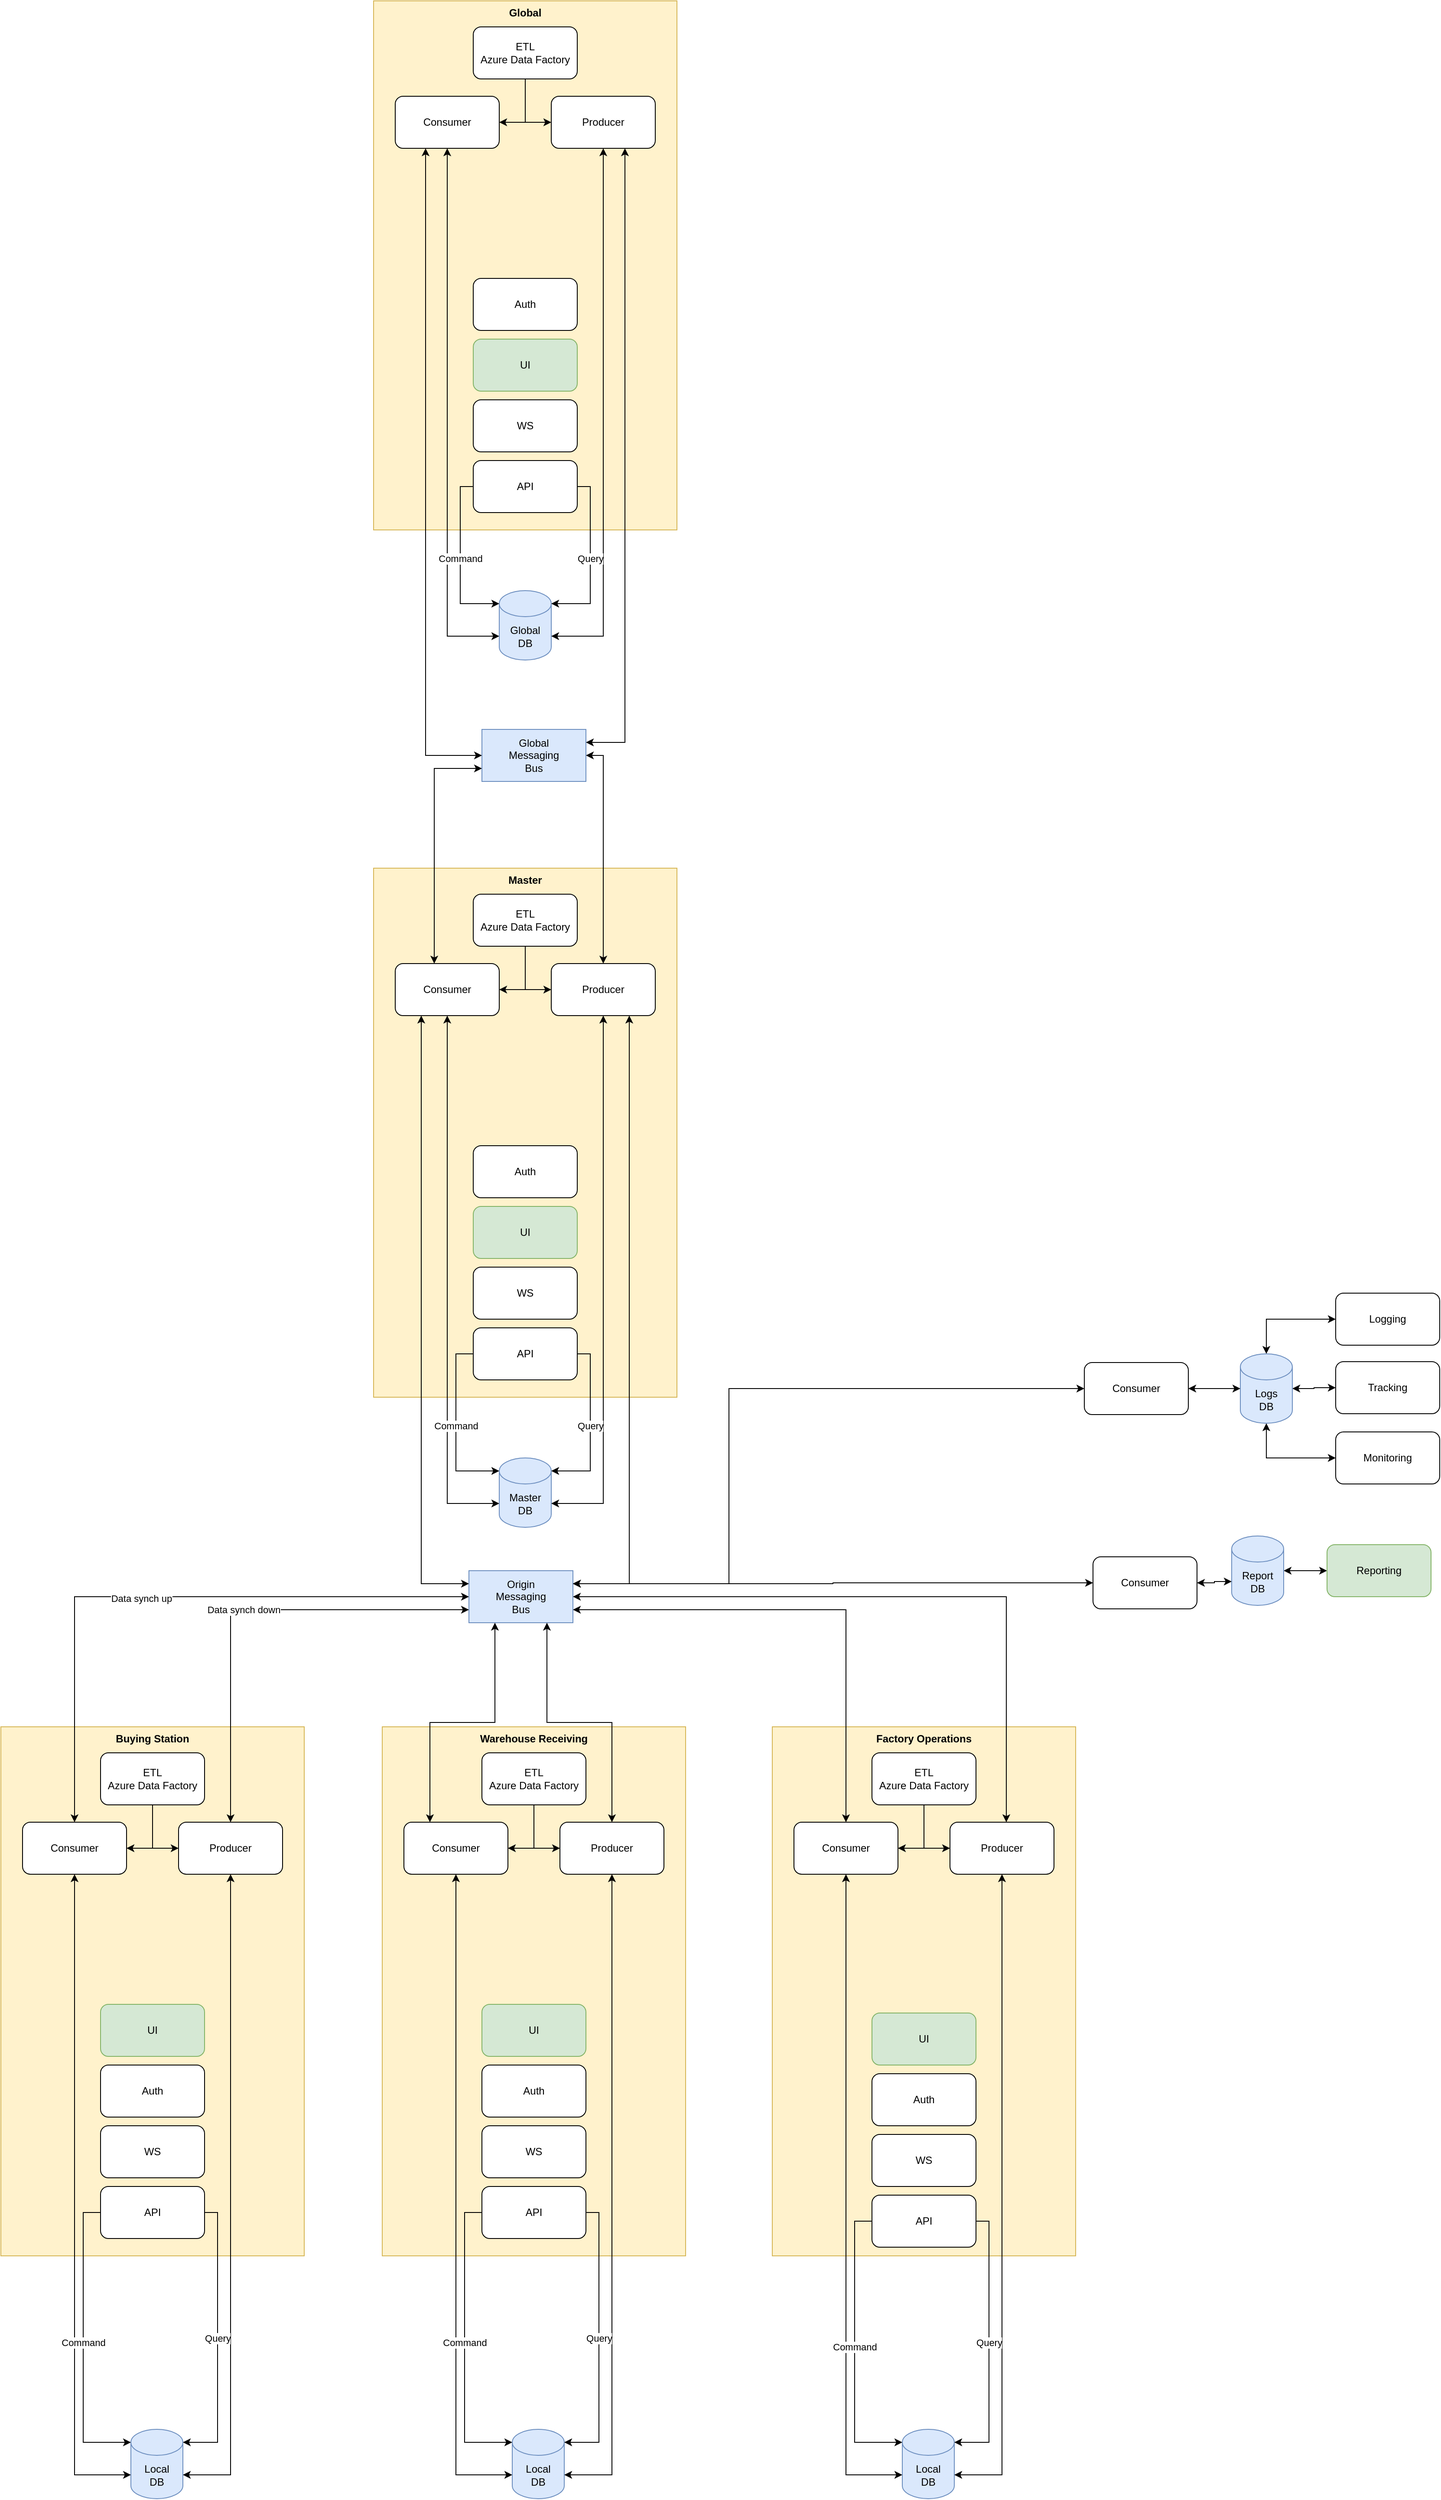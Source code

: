<mxfile version="16.6.3" type="github">
  <diagram id="6thAdPjS7A8F6nOXeu-O" name="Architecture">
    <mxGraphModel dx="2414" dy="3136" grid="1" gridSize="10" guides="1" tooltips="1" connect="1" arrows="1" fold="1" page="1" pageScale="1" pageWidth="850" pageHeight="1100" math="0" shadow="0">
      <root>
        <mxCell id="0" />
        <mxCell id="1" parent="0" />
        <mxCell id="3HXj9T3aMn66V00mDMrL-8" value="Origin&lt;br&gt;Messaging&lt;br&gt;Bus" style="rounded=0;whiteSpace=wrap;html=1;fillColor=#dae8fc;strokeColor=#6c8ebf;" parent="1" vertex="1">
          <mxGeometry x="480" y="160" width="120" height="60" as="geometry" />
        </mxCell>
        <mxCell id="3HXj9T3aMn66V00mDMrL-52" value="" style="group" parent="1" vertex="1" connectable="0">
          <mxGeometry x="-60" y="340" width="350" height="610" as="geometry" />
        </mxCell>
        <mxCell id="3HXj9T3aMn66V00mDMrL-3" value="Buying Station" style="rounded=0;whiteSpace=wrap;html=1;fillColor=#fff2cc;strokeColor=#d6b656;verticalAlign=top;fontStyle=1" parent="3HXj9T3aMn66V00mDMrL-52" vertex="1">
          <mxGeometry width="350" height="610" as="geometry" />
        </mxCell>
        <mxCell id="aJg2sd6ix5H9_igBOGMG-10" value="" style="group" vertex="1" connectable="0" parent="3HXj9T3aMn66V00mDMrL-52">
          <mxGeometry x="25" y="30" width="300" height="560" as="geometry" />
        </mxCell>
        <mxCell id="3HXj9T3aMn66V00mDMrL-32" value="ETL&lt;br&gt;Azure Data Factory" style="rounded=1;whiteSpace=wrap;html=1;" parent="aJg2sd6ix5H9_igBOGMG-10" vertex="1">
          <mxGeometry x="90" width="120" height="60" as="geometry" />
        </mxCell>
        <mxCell id="3HXj9T3aMn66V00mDMrL-36" value="Producer" style="rounded=1;whiteSpace=wrap;html=1;" parent="aJg2sd6ix5H9_igBOGMG-10" vertex="1">
          <mxGeometry x="180" y="80" width="120" height="60" as="geometry" />
        </mxCell>
        <mxCell id="3HXj9T3aMn66V00mDMrL-51" style="edgeStyle=orthogonalEdgeStyle;rounded=0;orthogonalLoop=1;jettySize=auto;html=1;entryX=0;entryY=0.5;entryDx=0;entryDy=0;startArrow=none;startFill=0;" parent="aJg2sd6ix5H9_igBOGMG-10" source="3HXj9T3aMn66V00mDMrL-32" target="3HXj9T3aMn66V00mDMrL-36" edge="1">
          <mxGeometry relative="1" as="geometry" />
        </mxCell>
        <mxCell id="3HXj9T3aMn66V00mDMrL-37" value="Consumer" style="rounded=1;whiteSpace=wrap;html=1;" parent="aJg2sd6ix5H9_igBOGMG-10" vertex="1">
          <mxGeometry y="80" width="120" height="60" as="geometry" />
        </mxCell>
        <mxCell id="3HXj9T3aMn66V00mDMrL-49" style="edgeStyle=orthogonalEdgeStyle;rounded=0;orthogonalLoop=1;jettySize=auto;html=1;entryX=1;entryY=0.5;entryDx=0;entryDy=0;startArrow=none;startFill=0;" parent="aJg2sd6ix5H9_igBOGMG-10" source="3HXj9T3aMn66V00mDMrL-32" target="3HXj9T3aMn66V00mDMrL-37" edge="1">
          <mxGeometry relative="1" as="geometry" />
        </mxCell>
        <mxCell id="3HXj9T3aMn66V00mDMrL-38" value="API" style="rounded=1;whiteSpace=wrap;html=1;" parent="aJg2sd6ix5H9_igBOGMG-10" vertex="1">
          <mxGeometry x="90" y="500" width="120" height="60" as="geometry" />
        </mxCell>
        <mxCell id="3HXj9T3aMn66V00mDMrL-39" value="WS" style="rounded=1;whiteSpace=wrap;html=1;" parent="aJg2sd6ix5H9_igBOGMG-10" vertex="1">
          <mxGeometry x="90" y="430" width="120" height="60" as="geometry" />
        </mxCell>
        <mxCell id="aJg2sd6ix5H9_igBOGMG-102" value="Auth" style="rounded=1;whiteSpace=wrap;html=1;" vertex="1" parent="aJg2sd6ix5H9_igBOGMG-10">
          <mxGeometry x="90" y="360" width="120" height="60" as="geometry" />
        </mxCell>
        <mxCell id="aJg2sd6ix5H9_igBOGMG-89" value="UI" style="rounded=1;whiteSpace=wrap;html=1;fillColor=#d5e8d4;strokeColor=#82b366;" vertex="1" parent="3HXj9T3aMn66V00mDMrL-52">
          <mxGeometry x="115" y="320" width="120" height="60" as="geometry" />
        </mxCell>
        <mxCell id="3HXj9T3aMn66V00mDMrL-44" value="Data synch down" style="edgeStyle=orthogonalEdgeStyle;rounded=0;orthogonalLoop=1;jettySize=auto;html=1;entryX=0;entryY=0.75;entryDx=0;entryDy=0;startArrow=classic;startFill=1;exitX=0.5;exitY=0;exitDx=0;exitDy=0;" parent="1" source="3HXj9T3aMn66V00mDMrL-36" target="3HXj9T3aMn66V00mDMrL-8" edge="1">
          <mxGeometry relative="1" as="geometry" />
        </mxCell>
        <mxCell id="3HXj9T3aMn66V00mDMrL-43" style="edgeStyle=orthogonalEdgeStyle;rounded=0;orthogonalLoop=1;jettySize=auto;html=1;entryX=0;entryY=0.5;entryDx=0;entryDy=0;startArrow=classic;startFill=1;exitX=0.5;exitY=0;exitDx=0;exitDy=0;" parent="1" source="3HXj9T3aMn66V00mDMrL-37" target="3HXj9T3aMn66V00mDMrL-8" edge="1">
          <mxGeometry relative="1" as="geometry" />
        </mxCell>
        <mxCell id="3HXj9T3aMn66V00mDMrL-48" value="Data synch up" style="edgeLabel;html=1;align=center;verticalAlign=middle;resizable=0;points=[];" parent="3HXj9T3aMn66V00mDMrL-43" vertex="1" connectable="0">
          <mxGeometry x="-0.055" y="-2" relative="1" as="geometry">
            <mxPoint x="-1" as="offset" />
          </mxGeometry>
        </mxCell>
        <mxCell id="3HXj9T3aMn66V00mDMrL-13" value="Local&lt;br&gt;DB" style="shape=cylinder3;whiteSpace=wrap;html=1;boundedLbl=1;backgroundOutline=1;size=15;fillColor=#dae8fc;strokeColor=#6c8ebf;" parent="1" vertex="1">
          <mxGeometry x="90" y="1150" width="60" height="80" as="geometry" />
        </mxCell>
        <mxCell id="3HXj9T3aMn66V00mDMrL-42" style="edgeStyle=orthogonalEdgeStyle;rounded=0;orthogonalLoop=1;jettySize=auto;html=1;entryX=1;entryY=0;entryDx=0;entryDy=52.5;entryPerimeter=0;startArrow=classic;startFill=1;exitX=0.5;exitY=1;exitDx=0;exitDy=0;" parent="1" source="3HXj9T3aMn66V00mDMrL-36" target="3HXj9T3aMn66V00mDMrL-13" edge="1">
          <mxGeometry relative="1" as="geometry" />
        </mxCell>
        <mxCell id="3HXj9T3aMn66V00mDMrL-41" style="edgeStyle=orthogonalEdgeStyle;rounded=0;orthogonalLoop=1;jettySize=auto;html=1;entryX=0;entryY=0;entryDx=0;entryDy=52.5;entryPerimeter=0;startArrow=classic;startFill=1;exitX=0.5;exitY=1;exitDx=0;exitDy=0;" parent="1" source="3HXj9T3aMn66V00mDMrL-37" target="3HXj9T3aMn66V00mDMrL-13" edge="1">
          <mxGeometry relative="1" as="geometry" />
        </mxCell>
        <mxCell id="3HXj9T3aMn66V00mDMrL-45" value="Command" style="edgeStyle=orthogonalEdgeStyle;rounded=0;orthogonalLoop=1;jettySize=auto;html=1;startArrow=none;startFill=0;exitX=0;exitY=0.5;exitDx=0;exitDy=0;entryX=0;entryY=0;entryDx=0;entryDy=15;entryPerimeter=0;" parent="1" source="3HXj9T3aMn66V00mDMrL-38" target="3HXj9T3aMn66V00mDMrL-13" edge="1">
          <mxGeometry relative="1" as="geometry" />
        </mxCell>
        <mxCell id="3HXj9T3aMn66V00mDMrL-47" value="Query" style="edgeStyle=orthogonalEdgeStyle;rounded=0;orthogonalLoop=1;jettySize=auto;html=1;entryX=1;entryY=0;entryDx=0;entryDy=15;entryPerimeter=0;startArrow=none;startFill=0;exitX=1;exitY=0.5;exitDx=0;exitDy=0;" parent="1" source="3HXj9T3aMn66V00mDMrL-38" target="3HXj9T3aMn66V00mDMrL-13" edge="1">
          <mxGeometry relative="1" as="geometry">
            <Array as="points">
              <mxPoint x="190" y="900" />
              <mxPoint x="190" y="1165" />
            </Array>
          </mxGeometry>
        </mxCell>
        <mxCell id="aJg2sd6ix5H9_igBOGMG-11" value="" style="group" vertex="1" connectable="0" parent="1">
          <mxGeometry x="380" y="340" width="350" height="890" as="geometry" />
        </mxCell>
        <mxCell id="3HXj9T3aMn66V00mDMrL-53" value="" style="group" parent="aJg2sd6ix5H9_igBOGMG-11" vertex="1" connectable="0">
          <mxGeometry width="350" height="610" as="geometry" />
        </mxCell>
        <mxCell id="3HXj9T3aMn66V00mDMrL-54" value="Warehouse Receiving" style="rounded=0;whiteSpace=wrap;html=1;fillColor=#fff2cc;strokeColor=#d6b656;verticalAlign=top;fontStyle=1" parent="3HXj9T3aMn66V00mDMrL-53" vertex="1">
          <mxGeometry width="350" height="610" as="geometry" />
        </mxCell>
        <mxCell id="3HXj9T3aMn66V00mDMrL-56" value="ETL&lt;br&gt;Azure Data Factory" style="rounded=1;whiteSpace=wrap;html=1;" parent="3HXj9T3aMn66V00mDMrL-53" vertex="1">
          <mxGeometry x="115" y="30" width="120" height="60" as="geometry" />
        </mxCell>
        <mxCell id="3HXj9T3aMn66V00mDMrL-58" value="Producer" style="rounded=1;whiteSpace=wrap;html=1;" parent="3HXj9T3aMn66V00mDMrL-53" vertex="1">
          <mxGeometry x="205" y="110" width="120" height="60" as="geometry" />
        </mxCell>
        <mxCell id="3HXj9T3aMn66V00mDMrL-59" style="edgeStyle=orthogonalEdgeStyle;rounded=0;orthogonalLoop=1;jettySize=auto;html=1;entryX=0;entryY=0.5;entryDx=0;entryDy=0;startArrow=none;startFill=0;" parent="3HXj9T3aMn66V00mDMrL-53" source="3HXj9T3aMn66V00mDMrL-56" target="3HXj9T3aMn66V00mDMrL-58" edge="1">
          <mxGeometry relative="1" as="geometry" />
        </mxCell>
        <mxCell id="3HXj9T3aMn66V00mDMrL-61" value="Consumer" style="rounded=1;whiteSpace=wrap;html=1;" parent="3HXj9T3aMn66V00mDMrL-53" vertex="1">
          <mxGeometry x="25" y="110" width="120" height="60" as="geometry" />
        </mxCell>
        <mxCell id="3HXj9T3aMn66V00mDMrL-62" style="edgeStyle=orthogonalEdgeStyle;rounded=0;orthogonalLoop=1;jettySize=auto;html=1;entryX=1;entryY=0.5;entryDx=0;entryDy=0;startArrow=none;startFill=0;" parent="3HXj9T3aMn66V00mDMrL-53" source="3HXj9T3aMn66V00mDMrL-56" target="3HXj9T3aMn66V00mDMrL-61" edge="1">
          <mxGeometry relative="1" as="geometry" />
        </mxCell>
        <mxCell id="3HXj9T3aMn66V00mDMrL-65" value="API" style="rounded=1;whiteSpace=wrap;html=1;" parent="3HXj9T3aMn66V00mDMrL-53" vertex="1">
          <mxGeometry x="115" y="530" width="120" height="60" as="geometry" />
        </mxCell>
        <mxCell id="3HXj9T3aMn66V00mDMrL-66" value="WS" style="rounded=1;whiteSpace=wrap;html=1;" parent="3HXj9T3aMn66V00mDMrL-53" vertex="1">
          <mxGeometry x="115" y="460" width="120" height="60" as="geometry" />
        </mxCell>
        <mxCell id="aJg2sd6ix5H9_igBOGMG-93" value="UI" style="rounded=1;whiteSpace=wrap;html=1;fillColor=#d5e8d4;strokeColor=#82b366;" vertex="1" parent="3HXj9T3aMn66V00mDMrL-53">
          <mxGeometry x="115" y="320" width="120" height="60" as="geometry" />
        </mxCell>
        <mxCell id="aJg2sd6ix5H9_igBOGMG-103" value="Auth" style="rounded=1;whiteSpace=wrap;html=1;" vertex="1" parent="3HXj9T3aMn66V00mDMrL-53">
          <mxGeometry x="115" y="390" width="120" height="60" as="geometry" />
        </mxCell>
        <mxCell id="3HXj9T3aMn66V00mDMrL-55" value="Local&lt;br&gt;DB" style="shape=cylinder3;whiteSpace=wrap;html=1;boundedLbl=1;backgroundOutline=1;size=15;fillColor=#dae8fc;strokeColor=#6c8ebf;" parent="aJg2sd6ix5H9_igBOGMG-11" vertex="1">
          <mxGeometry x="150" y="810" width="60" height="80" as="geometry" />
        </mxCell>
        <mxCell id="3HXj9T3aMn66V00mDMrL-57" style="edgeStyle=orthogonalEdgeStyle;rounded=0;orthogonalLoop=1;jettySize=auto;html=1;entryX=1;entryY=0;entryDx=0;entryDy=52.5;entryPerimeter=0;startArrow=classic;startFill=1;exitX=0.5;exitY=1;exitDx=0;exitDy=0;" parent="aJg2sd6ix5H9_igBOGMG-11" source="3HXj9T3aMn66V00mDMrL-58" target="3HXj9T3aMn66V00mDMrL-55" edge="1">
          <mxGeometry relative="1" as="geometry" />
        </mxCell>
        <mxCell id="3HXj9T3aMn66V00mDMrL-60" style="edgeStyle=orthogonalEdgeStyle;rounded=0;orthogonalLoop=1;jettySize=auto;html=1;entryX=0;entryY=0;entryDx=0;entryDy=52.5;entryPerimeter=0;startArrow=classic;startFill=1;exitX=0.5;exitY=1;exitDx=0;exitDy=0;" parent="aJg2sd6ix5H9_igBOGMG-11" source="3HXj9T3aMn66V00mDMrL-61" target="3HXj9T3aMn66V00mDMrL-55" edge="1">
          <mxGeometry relative="1" as="geometry" />
        </mxCell>
        <mxCell id="3HXj9T3aMn66V00mDMrL-63" value="Command" style="edgeStyle=orthogonalEdgeStyle;rounded=0;orthogonalLoop=1;jettySize=auto;html=1;startArrow=none;startFill=0;exitX=0;exitY=0.5;exitDx=0;exitDy=0;entryX=0;entryY=0;entryDx=0;entryDy=15;entryPerimeter=0;" parent="aJg2sd6ix5H9_igBOGMG-11" source="3HXj9T3aMn66V00mDMrL-65" target="3HXj9T3aMn66V00mDMrL-55" edge="1">
          <mxGeometry relative="1" as="geometry" />
        </mxCell>
        <mxCell id="3HXj9T3aMn66V00mDMrL-64" value="Query" style="edgeStyle=orthogonalEdgeStyle;rounded=0;orthogonalLoop=1;jettySize=auto;html=1;entryX=1;entryY=0;entryDx=0;entryDy=15;entryPerimeter=0;startArrow=none;startFill=0;exitX=1;exitY=0.5;exitDx=0;exitDy=0;" parent="aJg2sd6ix5H9_igBOGMG-11" source="3HXj9T3aMn66V00mDMrL-65" target="3HXj9T3aMn66V00mDMrL-55" edge="1">
          <mxGeometry relative="1" as="geometry">
            <Array as="points">
              <mxPoint x="250" y="560" />
              <mxPoint x="250" y="825" />
            </Array>
          </mxGeometry>
        </mxCell>
        <mxCell id="aJg2sd6ix5H9_igBOGMG-12" value="" style="group" vertex="1" connectable="0" parent="1">
          <mxGeometry x="830" y="340" width="350" height="890" as="geometry" />
        </mxCell>
        <mxCell id="3HXj9T3aMn66V00mDMrL-69" value="" style="group" parent="aJg2sd6ix5H9_igBOGMG-12" vertex="1" connectable="0">
          <mxGeometry width="350" height="610" as="geometry" />
        </mxCell>
        <mxCell id="3HXj9T3aMn66V00mDMrL-70" value="Factory Operations" style="rounded=0;whiteSpace=wrap;html=1;fillColor=#fff2cc;strokeColor=#d6b656;verticalAlign=top;fontStyle=1" parent="3HXj9T3aMn66V00mDMrL-69" vertex="1">
          <mxGeometry width="350" height="610" as="geometry" />
        </mxCell>
        <mxCell id="3HXj9T3aMn66V00mDMrL-72" value="ETL&lt;br&gt;Azure Data Factory" style="rounded=1;whiteSpace=wrap;html=1;" parent="3HXj9T3aMn66V00mDMrL-69" vertex="1">
          <mxGeometry x="115" y="30" width="120" height="60" as="geometry" />
        </mxCell>
        <mxCell id="3HXj9T3aMn66V00mDMrL-74" value="Producer" style="rounded=1;whiteSpace=wrap;html=1;" parent="3HXj9T3aMn66V00mDMrL-69" vertex="1">
          <mxGeometry x="205" y="110" width="120" height="60" as="geometry" />
        </mxCell>
        <mxCell id="3HXj9T3aMn66V00mDMrL-75" style="edgeStyle=orthogonalEdgeStyle;rounded=0;orthogonalLoop=1;jettySize=auto;html=1;entryX=0;entryY=0.5;entryDx=0;entryDy=0;startArrow=none;startFill=0;" parent="3HXj9T3aMn66V00mDMrL-69" source="3HXj9T3aMn66V00mDMrL-72" target="3HXj9T3aMn66V00mDMrL-74" edge="1">
          <mxGeometry relative="1" as="geometry" />
        </mxCell>
        <mxCell id="3HXj9T3aMn66V00mDMrL-77" value="Consumer" style="rounded=1;whiteSpace=wrap;html=1;" parent="3HXj9T3aMn66V00mDMrL-69" vertex="1">
          <mxGeometry x="25" y="110" width="120" height="60" as="geometry" />
        </mxCell>
        <mxCell id="3HXj9T3aMn66V00mDMrL-78" style="edgeStyle=orthogonalEdgeStyle;rounded=0;orthogonalLoop=1;jettySize=auto;html=1;entryX=1;entryY=0.5;entryDx=0;entryDy=0;startArrow=none;startFill=0;" parent="3HXj9T3aMn66V00mDMrL-69" source="3HXj9T3aMn66V00mDMrL-72" target="3HXj9T3aMn66V00mDMrL-77" edge="1">
          <mxGeometry relative="1" as="geometry" />
        </mxCell>
        <mxCell id="3HXj9T3aMn66V00mDMrL-81" value="API" style="rounded=1;whiteSpace=wrap;html=1;" parent="3HXj9T3aMn66V00mDMrL-69" vertex="1">
          <mxGeometry x="115" y="540" width="120" height="60" as="geometry" />
        </mxCell>
        <mxCell id="3HXj9T3aMn66V00mDMrL-82" value="WS" style="rounded=1;whiteSpace=wrap;html=1;" parent="3HXj9T3aMn66V00mDMrL-69" vertex="1">
          <mxGeometry x="115" y="470" width="120" height="60" as="geometry" />
        </mxCell>
        <mxCell id="aJg2sd6ix5H9_igBOGMG-95" value="UI" style="rounded=1;whiteSpace=wrap;html=1;fillColor=#d5e8d4;strokeColor=#82b366;" vertex="1" parent="3HXj9T3aMn66V00mDMrL-69">
          <mxGeometry x="115" y="330" width="120" height="60" as="geometry" />
        </mxCell>
        <mxCell id="aJg2sd6ix5H9_igBOGMG-104" value="Auth" style="rounded=1;whiteSpace=wrap;html=1;" vertex="1" parent="3HXj9T3aMn66V00mDMrL-69">
          <mxGeometry x="115" y="400" width="120" height="60" as="geometry" />
        </mxCell>
        <mxCell id="3HXj9T3aMn66V00mDMrL-71" value="Local&lt;br&gt;DB" style="shape=cylinder3;whiteSpace=wrap;html=1;boundedLbl=1;backgroundOutline=1;size=15;fillColor=#dae8fc;strokeColor=#6c8ebf;" parent="aJg2sd6ix5H9_igBOGMG-12" vertex="1">
          <mxGeometry x="150" y="810" width="60" height="80" as="geometry" />
        </mxCell>
        <mxCell id="3HXj9T3aMn66V00mDMrL-73" style="edgeStyle=orthogonalEdgeStyle;rounded=0;orthogonalLoop=1;jettySize=auto;html=1;entryX=1;entryY=0;entryDx=0;entryDy=52.5;entryPerimeter=0;startArrow=classic;startFill=1;exitX=0.5;exitY=1;exitDx=0;exitDy=0;" parent="aJg2sd6ix5H9_igBOGMG-12" source="3HXj9T3aMn66V00mDMrL-74" target="3HXj9T3aMn66V00mDMrL-71" edge="1">
          <mxGeometry relative="1" as="geometry" />
        </mxCell>
        <mxCell id="3HXj9T3aMn66V00mDMrL-76" style="edgeStyle=orthogonalEdgeStyle;rounded=0;orthogonalLoop=1;jettySize=auto;html=1;entryX=0;entryY=0;entryDx=0;entryDy=52.5;entryPerimeter=0;startArrow=classic;startFill=1;exitX=0.5;exitY=1;exitDx=0;exitDy=0;" parent="aJg2sd6ix5H9_igBOGMG-12" source="3HXj9T3aMn66V00mDMrL-77" target="3HXj9T3aMn66V00mDMrL-71" edge="1">
          <mxGeometry relative="1" as="geometry" />
        </mxCell>
        <mxCell id="3HXj9T3aMn66V00mDMrL-79" value="Command" style="edgeStyle=orthogonalEdgeStyle;rounded=0;orthogonalLoop=1;jettySize=auto;html=1;startArrow=none;startFill=0;exitX=0;exitY=0.5;exitDx=0;exitDy=0;entryX=0;entryY=0;entryDx=0;entryDy=15;entryPerimeter=0;" parent="aJg2sd6ix5H9_igBOGMG-12" source="3HXj9T3aMn66V00mDMrL-81" target="3HXj9T3aMn66V00mDMrL-71" edge="1">
          <mxGeometry relative="1" as="geometry" />
        </mxCell>
        <mxCell id="3HXj9T3aMn66V00mDMrL-80" value="Query" style="edgeStyle=orthogonalEdgeStyle;rounded=0;orthogonalLoop=1;jettySize=auto;html=1;entryX=1;entryY=0;entryDx=0;entryDy=15;entryPerimeter=0;startArrow=none;startFill=0;exitX=1;exitY=0.5;exitDx=0;exitDy=0;" parent="aJg2sd6ix5H9_igBOGMG-12" source="3HXj9T3aMn66V00mDMrL-81" target="3HXj9T3aMn66V00mDMrL-71" edge="1">
          <mxGeometry relative="1" as="geometry">
            <Array as="points">
              <mxPoint x="250" y="570" />
              <mxPoint x="250" y="825" />
            </Array>
          </mxGeometry>
        </mxCell>
        <mxCell id="aJg2sd6ix5H9_igBOGMG-42" value="" style="group" vertex="1" connectable="0" parent="1">
          <mxGeometry x="370" y="-650" width="350" height="760" as="geometry" />
        </mxCell>
        <mxCell id="3HXj9T3aMn66V00mDMrL-89" value="" style="group" parent="aJg2sd6ix5H9_igBOGMG-42" vertex="1" connectable="0">
          <mxGeometry width="350" height="610" as="geometry" />
        </mxCell>
        <mxCell id="3HXj9T3aMn66V00mDMrL-90" value="Master" style="rounded=0;whiteSpace=wrap;html=1;fillColor=#fff2cc;strokeColor=#d6b656;verticalAlign=top;fontStyle=1" parent="3HXj9T3aMn66V00mDMrL-89" vertex="1">
          <mxGeometry width="350" height="610" as="geometry" />
        </mxCell>
        <mxCell id="3HXj9T3aMn66V00mDMrL-92" value="ETL&lt;br&gt;Azure Data Factory" style="rounded=1;whiteSpace=wrap;html=1;" parent="3HXj9T3aMn66V00mDMrL-89" vertex="1">
          <mxGeometry x="115" y="30" width="120" height="60" as="geometry" />
        </mxCell>
        <mxCell id="3HXj9T3aMn66V00mDMrL-94" value="Producer" style="rounded=1;whiteSpace=wrap;html=1;" parent="3HXj9T3aMn66V00mDMrL-89" vertex="1">
          <mxGeometry x="205" y="110" width="120" height="60" as="geometry" />
        </mxCell>
        <mxCell id="3HXj9T3aMn66V00mDMrL-95" style="edgeStyle=orthogonalEdgeStyle;rounded=0;orthogonalLoop=1;jettySize=auto;html=1;entryX=0;entryY=0.5;entryDx=0;entryDy=0;startArrow=none;startFill=0;" parent="3HXj9T3aMn66V00mDMrL-89" source="3HXj9T3aMn66V00mDMrL-92" target="3HXj9T3aMn66V00mDMrL-94" edge="1">
          <mxGeometry relative="1" as="geometry" />
        </mxCell>
        <mxCell id="3HXj9T3aMn66V00mDMrL-97" value="Consumer" style="rounded=1;whiteSpace=wrap;html=1;" parent="3HXj9T3aMn66V00mDMrL-89" vertex="1">
          <mxGeometry x="25" y="110" width="120" height="60" as="geometry" />
        </mxCell>
        <mxCell id="3HXj9T3aMn66V00mDMrL-98" style="edgeStyle=orthogonalEdgeStyle;rounded=0;orthogonalLoop=1;jettySize=auto;html=1;entryX=1;entryY=0.5;entryDx=0;entryDy=0;startArrow=none;startFill=0;" parent="3HXj9T3aMn66V00mDMrL-89" source="3HXj9T3aMn66V00mDMrL-92" target="3HXj9T3aMn66V00mDMrL-97" edge="1">
          <mxGeometry relative="1" as="geometry" />
        </mxCell>
        <mxCell id="3HXj9T3aMn66V00mDMrL-101" value="API" style="rounded=1;whiteSpace=wrap;html=1;" parent="3HXj9T3aMn66V00mDMrL-89" vertex="1">
          <mxGeometry x="115" y="530" width="120" height="60" as="geometry" />
        </mxCell>
        <mxCell id="3HXj9T3aMn66V00mDMrL-102" value="WS" style="rounded=1;whiteSpace=wrap;html=1;" parent="3HXj9T3aMn66V00mDMrL-89" vertex="1">
          <mxGeometry x="115" y="460" width="120" height="60" as="geometry" />
        </mxCell>
        <mxCell id="aJg2sd6ix5H9_igBOGMG-88" value="UI" style="rounded=1;whiteSpace=wrap;html=1;fillColor=#d5e8d4;strokeColor=#82b366;" vertex="1" parent="3HXj9T3aMn66V00mDMrL-89">
          <mxGeometry x="115" y="390" width="120" height="60" as="geometry" />
        </mxCell>
        <mxCell id="aJg2sd6ix5H9_igBOGMG-105" value="Auth" style="rounded=1;whiteSpace=wrap;html=1;" vertex="1" parent="3HXj9T3aMn66V00mDMrL-89">
          <mxGeometry x="115" y="320" width="120" height="60" as="geometry" />
        </mxCell>
        <mxCell id="3HXj9T3aMn66V00mDMrL-91" value="Master&lt;br&gt;DB" style="shape=cylinder3;whiteSpace=wrap;html=1;boundedLbl=1;backgroundOutline=1;size=15;fillColor=#dae8fc;strokeColor=#6c8ebf;" parent="aJg2sd6ix5H9_igBOGMG-42" vertex="1">
          <mxGeometry x="145" y="680" width="60" height="80" as="geometry" />
        </mxCell>
        <mxCell id="3HXj9T3aMn66V00mDMrL-93" style="edgeStyle=orthogonalEdgeStyle;rounded=0;orthogonalLoop=1;jettySize=auto;html=1;entryX=1;entryY=0;entryDx=0;entryDy=52.5;entryPerimeter=0;startArrow=classic;startFill=1;exitX=0.5;exitY=1;exitDx=0;exitDy=0;" parent="aJg2sd6ix5H9_igBOGMG-42" source="3HXj9T3aMn66V00mDMrL-94" target="3HXj9T3aMn66V00mDMrL-91" edge="1">
          <mxGeometry relative="1" as="geometry" />
        </mxCell>
        <mxCell id="3HXj9T3aMn66V00mDMrL-96" style="edgeStyle=orthogonalEdgeStyle;rounded=0;orthogonalLoop=1;jettySize=auto;html=1;entryX=0;entryY=0;entryDx=0;entryDy=52.5;entryPerimeter=0;startArrow=classic;startFill=1;exitX=0.5;exitY=1;exitDx=0;exitDy=0;" parent="aJg2sd6ix5H9_igBOGMG-42" source="3HXj9T3aMn66V00mDMrL-97" target="3HXj9T3aMn66V00mDMrL-91" edge="1">
          <mxGeometry relative="1" as="geometry" />
        </mxCell>
        <mxCell id="3HXj9T3aMn66V00mDMrL-99" value="Command" style="edgeStyle=orthogonalEdgeStyle;rounded=0;orthogonalLoop=1;jettySize=auto;html=1;startArrow=none;startFill=0;exitX=0;exitY=0.5;exitDx=0;exitDy=0;entryX=0;entryY=0;entryDx=0;entryDy=15;entryPerimeter=0;" parent="aJg2sd6ix5H9_igBOGMG-42" source="3HXj9T3aMn66V00mDMrL-101" target="3HXj9T3aMn66V00mDMrL-91" edge="1">
          <mxGeometry relative="1" as="geometry" />
        </mxCell>
        <mxCell id="3HXj9T3aMn66V00mDMrL-100" value="Query" style="edgeStyle=orthogonalEdgeStyle;rounded=0;orthogonalLoop=1;jettySize=auto;html=1;entryX=1;entryY=0;entryDx=0;entryDy=15;entryPerimeter=0;startArrow=none;startFill=0;exitX=1;exitY=0.5;exitDx=0;exitDy=0;" parent="aJg2sd6ix5H9_igBOGMG-42" source="3HXj9T3aMn66V00mDMrL-101" target="3HXj9T3aMn66V00mDMrL-91" edge="1">
          <mxGeometry relative="1" as="geometry">
            <Array as="points">
              <mxPoint x="250" y="560" />
              <mxPoint x="250" y="695" />
            </Array>
          </mxGeometry>
        </mxCell>
        <mxCell id="3HXj9T3aMn66V00mDMrL-85" style="edgeStyle=orthogonalEdgeStyle;rounded=0;orthogonalLoop=1;jettySize=auto;html=1;entryX=0.25;entryY=0;entryDx=0;entryDy=0;startArrow=classic;startFill=1;exitX=0.25;exitY=1;exitDx=0;exitDy=0;" parent="1" source="3HXj9T3aMn66V00mDMrL-8" target="3HXj9T3aMn66V00mDMrL-61" edge="1">
          <mxGeometry relative="1" as="geometry" />
        </mxCell>
        <mxCell id="3HXj9T3aMn66V00mDMrL-86" style="edgeStyle=orthogonalEdgeStyle;rounded=0;orthogonalLoop=1;jettySize=auto;html=1;startArrow=classic;startFill=1;exitX=0.75;exitY=1;exitDx=0;exitDy=0;" parent="1" source="3HXj9T3aMn66V00mDMrL-8" target="3HXj9T3aMn66V00mDMrL-58" edge="1">
          <mxGeometry relative="1" as="geometry" />
        </mxCell>
        <mxCell id="3HXj9T3aMn66V00mDMrL-87" style="edgeStyle=orthogonalEdgeStyle;rounded=0;orthogonalLoop=1;jettySize=auto;html=1;entryX=1;entryY=0.75;entryDx=0;entryDy=0;startArrow=classic;startFill=1;exitX=0.5;exitY=0;exitDx=0;exitDy=0;" parent="1" source="3HXj9T3aMn66V00mDMrL-77" target="3HXj9T3aMn66V00mDMrL-8" edge="1">
          <mxGeometry relative="1" as="geometry" />
        </mxCell>
        <mxCell id="3HXj9T3aMn66V00mDMrL-88" style="edgeStyle=orthogonalEdgeStyle;rounded=0;orthogonalLoop=1;jettySize=auto;html=1;entryX=1;entryY=0.5;entryDx=0;entryDy=0;startArrow=classic;startFill=1;" parent="1" source="3HXj9T3aMn66V00mDMrL-74" target="3HXj9T3aMn66V00mDMrL-8" edge="1">
          <mxGeometry relative="1" as="geometry">
            <Array as="points">
              <mxPoint x="1100" y="190" />
            </Array>
          </mxGeometry>
        </mxCell>
        <mxCell id="aJg2sd6ix5H9_igBOGMG-43" value="" style="group" vertex="1" connectable="0" parent="1">
          <mxGeometry x="370" y="-1650" width="350" height="760" as="geometry" />
        </mxCell>
        <mxCell id="aJg2sd6ix5H9_igBOGMG-44" value="" style="group" vertex="1" connectable="0" parent="aJg2sd6ix5H9_igBOGMG-43">
          <mxGeometry width="350" height="610" as="geometry" />
        </mxCell>
        <mxCell id="aJg2sd6ix5H9_igBOGMG-45" value="Global" style="rounded=0;whiteSpace=wrap;html=1;fillColor=#fff2cc;strokeColor=#d6b656;verticalAlign=top;fontStyle=1" vertex="1" parent="aJg2sd6ix5H9_igBOGMG-44">
          <mxGeometry width="350" height="610" as="geometry" />
        </mxCell>
        <mxCell id="aJg2sd6ix5H9_igBOGMG-46" value="ETL&lt;br&gt;Azure Data Factory" style="rounded=1;whiteSpace=wrap;html=1;" vertex="1" parent="aJg2sd6ix5H9_igBOGMG-44">
          <mxGeometry x="115" y="30" width="120" height="60" as="geometry" />
        </mxCell>
        <mxCell id="aJg2sd6ix5H9_igBOGMG-47" value="Producer" style="rounded=1;whiteSpace=wrap;html=1;" vertex="1" parent="aJg2sd6ix5H9_igBOGMG-44">
          <mxGeometry x="205" y="110" width="120" height="60" as="geometry" />
        </mxCell>
        <mxCell id="aJg2sd6ix5H9_igBOGMG-48" style="edgeStyle=orthogonalEdgeStyle;rounded=0;orthogonalLoop=1;jettySize=auto;html=1;entryX=0;entryY=0.5;entryDx=0;entryDy=0;startArrow=none;startFill=0;" edge="1" parent="aJg2sd6ix5H9_igBOGMG-44" source="aJg2sd6ix5H9_igBOGMG-46" target="aJg2sd6ix5H9_igBOGMG-47">
          <mxGeometry relative="1" as="geometry" />
        </mxCell>
        <mxCell id="aJg2sd6ix5H9_igBOGMG-49" value="Consumer" style="rounded=1;whiteSpace=wrap;html=1;" vertex="1" parent="aJg2sd6ix5H9_igBOGMG-44">
          <mxGeometry x="25" y="110" width="120" height="60" as="geometry" />
        </mxCell>
        <mxCell id="aJg2sd6ix5H9_igBOGMG-50" style="edgeStyle=orthogonalEdgeStyle;rounded=0;orthogonalLoop=1;jettySize=auto;html=1;entryX=1;entryY=0.5;entryDx=0;entryDy=0;startArrow=none;startFill=0;" edge="1" parent="aJg2sd6ix5H9_igBOGMG-44" source="aJg2sd6ix5H9_igBOGMG-46" target="aJg2sd6ix5H9_igBOGMG-49">
          <mxGeometry relative="1" as="geometry" />
        </mxCell>
        <mxCell id="aJg2sd6ix5H9_igBOGMG-51" value="API" style="rounded=1;whiteSpace=wrap;html=1;" vertex="1" parent="aJg2sd6ix5H9_igBOGMG-44">
          <mxGeometry x="115" y="530" width="120" height="60" as="geometry" />
        </mxCell>
        <mxCell id="aJg2sd6ix5H9_igBOGMG-52" value="WS" style="rounded=1;whiteSpace=wrap;html=1;" vertex="1" parent="aJg2sd6ix5H9_igBOGMG-44">
          <mxGeometry x="115" y="460" width="120" height="60" as="geometry" />
        </mxCell>
        <mxCell id="aJg2sd6ix5H9_igBOGMG-126" value="UI" style="rounded=1;whiteSpace=wrap;html=1;fillColor=#d5e8d4;strokeColor=#82b366;" vertex="1" parent="aJg2sd6ix5H9_igBOGMG-44">
          <mxGeometry x="115" y="390" width="120" height="60" as="geometry" />
        </mxCell>
        <mxCell id="aJg2sd6ix5H9_igBOGMG-127" value="Auth" style="rounded=1;whiteSpace=wrap;html=1;" vertex="1" parent="aJg2sd6ix5H9_igBOGMG-44">
          <mxGeometry x="115" y="320" width="120" height="60" as="geometry" />
        </mxCell>
        <mxCell id="aJg2sd6ix5H9_igBOGMG-56" value="Global&lt;br&gt;DB" style="shape=cylinder3;whiteSpace=wrap;html=1;boundedLbl=1;backgroundOutline=1;size=15;fillColor=#dae8fc;strokeColor=#6c8ebf;" vertex="1" parent="aJg2sd6ix5H9_igBOGMG-43">
          <mxGeometry x="145" y="680" width="60" height="80" as="geometry" />
        </mxCell>
        <mxCell id="aJg2sd6ix5H9_igBOGMG-57" style="edgeStyle=orthogonalEdgeStyle;rounded=0;orthogonalLoop=1;jettySize=auto;html=1;entryX=1;entryY=0;entryDx=0;entryDy=52.5;entryPerimeter=0;startArrow=classic;startFill=1;exitX=0.5;exitY=1;exitDx=0;exitDy=0;" edge="1" parent="aJg2sd6ix5H9_igBOGMG-43" source="aJg2sd6ix5H9_igBOGMG-47" target="aJg2sd6ix5H9_igBOGMG-56">
          <mxGeometry relative="1" as="geometry" />
        </mxCell>
        <mxCell id="aJg2sd6ix5H9_igBOGMG-58" style="edgeStyle=orthogonalEdgeStyle;rounded=0;orthogonalLoop=1;jettySize=auto;html=1;entryX=0;entryY=0;entryDx=0;entryDy=52.5;entryPerimeter=0;startArrow=classic;startFill=1;exitX=0.5;exitY=1;exitDx=0;exitDy=0;" edge="1" parent="aJg2sd6ix5H9_igBOGMG-43" source="aJg2sd6ix5H9_igBOGMG-49" target="aJg2sd6ix5H9_igBOGMG-56">
          <mxGeometry relative="1" as="geometry" />
        </mxCell>
        <mxCell id="aJg2sd6ix5H9_igBOGMG-59" value="Command" style="edgeStyle=orthogonalEdgeStyle;rounded=0;orthogonalLoop=1;jettySize=auto;html=1;startArrow=none;startFill=0;exitX=0;exitY=0.5;exitDx=0;exitDy=0;entryX=0;entryY=0;entryDx=0;entryDy=15;entryPerimeter=0;" edge="1" parent="aJg2sd6ix5H9_igBOGMG-43" source="aJg2sd6ix5H9_igBOGMG-51" target="aJg2sd6ix5H9_igBOGMG-56">
          <mxGeometry relative="1" as="geometry">
            <Array as="points">
              <mxPoint x="100" y="560" />
              <mxPoint x="100" y="695" />
            </Array>
          </mxGeometry>
        </mxCell>
        <mxCell id="aJg2sd6ix5H9_igBOGMG-60" value="Query" style="edgeStyle=orthogonalEdgeStyle;rounded=0;orthogonalLoop=1;jettySize=auto;html=1;entryX=1;entryY=0;entryDx=0;entryDy=15;entryPerimeter=0;startArrow=none;startFill=0;exitX=1;exitY=0.5;exitDx=0;exitDy=0;" edge="1" parent="aJg2sd6ix5H9_igBOGMG-43" source="aJg2sd6ix5H9_igBOGMG-51" target="aJg2sd6ix5H9_igBOGMG-56">
          <mxGeometry relative="1" as="geometry">
            <Array as="points">
              <mxPoint x="250" y="560" />
              <mxPoint x="250" y="695" />
            </Array>
          </mxGeometry>
        </mxCell>
        <mxCell id="aJg2sd6ix5H9_igBOGMG-61" value="Global&lt;br&gt;Messaging&lt;br&gt;Bus" style="rounded=0;whiteSpace=wrap;html=1;fillColor=#dae8fc;strokeColor=#6c8ebf;" vertex="1" parent="1">
          <mxGeometry x="495" y="-810" width="120" height="60" as="geometry" />
        </mxCell>
        <mxCell id="aJg2sd6ix5H9_igBOGMG-117" style="edgeStyle=orthogonalEdgeStyle;rounded=0;orthogonalLoop=1;jettySize=auto;html=1;startArrow=classic;startFill=1;" edge="1" parent="1" source="aJg2sd6ix5H9_igBOGMG-4" target="aJg2sd6ix5H9_igBOGMG-112">
          <mxGeometry relative="1" as="geometry" />
        </mxCell>
        <mxCell id="aJg2sd6ix5H9_igBOGMG-4" value="Tracking" style="rounded=1;whiteSpace=wrap;html=1;" vertex="1" parent="1">
          <mxGeometry x="1480" y="-81" width="120" height="60" as="geometry" />
        </mxCell>
        <mxCell id="aJg2sd6ix5H9_igBOGMG-125" style="edgeStyle=orthogonalEdgeStyle;rounded=0;orthogonalLoop=1;jettySize=auto;html=1;entryX=0.5;entryY=1;entryDx=0;entryDy=0;entryPerimeter=0;startArrow=classic;startFill=1;" edge="1" parent="1" source="aJg2sd6ix5H9_igBOGMG-2" target="aJg2sd6ix5H9_igBOGMG-112">
          <mxGeometry relative="1" as="geometry" />
        </mxCell>
        <mxCell id="aJg2sd6ix5H9_igBOGMG-2" value="Monitoring" style="rounded=1;whiteSpace=wrap;html=1;" vertex="1" parent="1">
          <mxGeometry x="1480" width="120" height="60" as="geometry" />
        </mxCell>
        <mxCell id="aJg2sd6ix5H9_igBOGMG-116" style="edgeStyle=orthogonalEdgeStyle;rounded=0;orthogonalLoop=1;jettySize=auto;html=1;entryX=0.5;entryY=0;entryDx=0;entryDy=0;entryPerimeter=0;startArrow=classic;startFill=1;" edge="1" parent="1" source="3HXj9T3aMn66V00mDMrL-40" target="aJg2sd6ix5H9_igBOGMG-112">
          <mxGeometry relative="1" as="geometry" />
        </mxCell>
        <mxCell id="3HXj9T3aMn66V00mDMrL-40" value="Logging" style="rounded=1;whiteSpace=wrap;html=1;" parent="1" vertex="1">
          <mxGeometry x="1480" y="-160" width="120" height="60" as="geometry" />
        </mxCell>
        <mxCell id="3HXj9T3aMn66V00mDMrL-105" style="edgeStyle=orthogonalEdgeStyle;rounded=0;orthogonalLoop=1;jettySize=auto;html=1;entryX=1;entryY=0.25;entryDx=0;entryDy=0;startArrow=classic;startFill=1;exitX=0.75;exitY=1;exitDx=0;exitDy=0;" parent="1" source="3HXj9T3aMn66V00mDMrL-94" target="3HXj9T3aMn66V00mDMrL-8" edge="1">
          <mxGeometry relative="1" as="geometry" />
        </mxCell>
        <mxCell id="3HXj9T3aMn66V00mDMrL-104" style="edgeStyle=orthogonalEdgeStyle;rounded=0;orthogonalLoop=1;jettySize=auto;html=1;entryX=0;entryY=0.25;entryDx=0;entryDy=0;startArrow=classic;startFill=1;exitX=0.25;exitY=1;exitDx=0;exitDy=0;" parent="1" source="3HXj9T3aMn66V00mDMrL-97" target="3HXj9T3aMn66V00mDMrL-8" edge="1">
          <mxGeometry relative="1" as="geometry" />
        </mxCell>
        <mxCell id="aJg2sd6ix5H9_igBOGMG-108" style="edgeStyle=orthogonalEdgeStyle;rounded=0;orthogonalLoop=1;jettySize=auto;html=1;startArrow=classic;startFill=1;entryX=1;entryY=0.5;entryDx=0;entryDy=0;entryPerimeter=0;" edge="1" parent="1" source="aJg2sd6ix5H9_igBOGMG-87" target="aJg2sd6ix5H9_igBOGMG-106">
          <mxGeometry relative="1" as="geometry" />
        </mxCell>
        <mxCell id="aJg2sd6ix5H9_igBOGMG-87" value="Reporting" style="rounded=1;whiteSpace=wrap;html=1;fillColor=#d5e8d4;strokeColor=#82b366;" vertex="1" parent="1">
          <mxGeometry x="1470" y="130" width="120" height="60" as="geometry" />
        </mxCell>
        <mxCell id="aJg2sd6ix5H9_igBOGMG-106" value="Report&lt;br&gt;DB" style="shape=cylinder3;whiteSpace=wrap;html=1;boundedLbl=1;backgroundOutline=1;size=15;fillColor=#dae8fc;strokeColor=#6c8ebf;" vertex="1" parent="1">
          <mxGeometry x="1360" y="120" width="60" height="80" as="geometry" />
        </mxCell>
        <mxCell id="aJg2sd6ix5H9_igBOGMG-110" style="edgeStyle=orthogonalEdgeStyle;rounded=0;orthogonalLoop=1;jettySize=auto;html=1;entryX=1;entryY=0.25;entryDx=0;entryDy=0;startArrow=classic;startFill=1;" edge="1" parent="1" source="aJg2sd6ix5H9_igBOGMG-107" target="3HXj9T3aMn66V00mDMrL-8">
          <mxGeometry relative="1" as="geometry" />
        </mxCell>
        <mxCell id="aJg2sd6ix5H9_igBOGMG-111" style="edgeStyle=orthogonalEdgeStyle;rounded=0;orthogonalLoop=1;jettySize=auto;html=1;entryX=0;entryY=0;entryDx=0;entryDy=52.5;entryPerimeter=0;startArrow=classic;startFill=1;" edge="1" parent="1" source="aJg2sd6ix5H9_igBOGMG-107" target="aJg2sd6ix5H9_igBOGMG-106">
          <mxGeometry relative="1" as="geometry" />
        </mxCell>
        <mxCell id="aJg2sd6ix5H9_igBOGMG-107" value="Consumer" style="rounded=1;whiteSpace=wrap;html=1;" vertex="1" parent="1">
          <mxGeometry x="1200" y="144" width="120" height="60" as="geometry" />
        </mxCell>
        <mxCell id="aJg2sd6ix5H9_igBOGMG-112" value="Logs&lt;br&gt;DB" style="shape=cylinder3;whiteSpace=wrap;html=1;boundedLbl=1;backgroundOutline=1;size=15;fillColor=#dae8fc;strokeColor=#6c8ebf;" vertex="1" parent="1">
          <mxGeometry x="1370" y="-90" width="60" height="80" as="geometry" />
        </mxCell>
        <mxCell id="aJg2sd6ix5H9_igBOGMG-115" style="edgeStyle=orthogonalEdgeStyle;rounded=0;orthogonalLoop=1;jettySize=auto;html=1;startArrow=classic;startFill=1;" edge="1" parent="1" source="aJg2sd6ix5H9_igBOGMG-113" target="aJg2sd6ix5H9_igBOGMG-112">
          <mxGeometry relative="1" as="geometry" />
        </mxCell>
        <mxCell id="aJg2sd6ix5H9_igBOGMG-119" style="edgeStyle=orthogonalEdgeStyle;rounded=0;orthogonalLoop=1;jettySize=auto;html=1;entryX=1;entryY=0.25;entryDx=0;entryDy=0;startArrow=classic;startFill=1;exitX=0;exitY=0.5;exitDx=0;exitDy=0;" edge="1" parent="1" source="aJg2sd6ix5H9_igBOGMG-113" target="3HXj9T3aMn66V00mDMrL-8">
          <mxGeometry relative="1" as="geometry">
            <Array as="points">
              <mxPoint x="780" y="-50" />
              <mxPoint x="780" y="175" />
            </Array>
          </mxGeometry>
        </mxCell>
        <mxCell id="aJg2sd6ix5H9_igBOGMG-113" value="Consumer" style="rounded=1;whiteSpace=wrap;html=1;" vertex="1" parent="1">
          <mxGeometry x="1190" y="-80" width="120" height="60" as="geometry" />
        </mxCell>
        <mxCell id="aJg2sd6ix5H9_igBOGMG-120" style="edgeStyle=orthogonalEdgeStyle;rounded=0;orthogonalLoop=1;jettySize=auto;html=1;entryX=0;entryY=0.75;entryDx=0;entryDy=0;startArrow=classic;startFill=1;" edge="1" parent="1" source="3HXj9T3aMn66V00mDMrL-97" target="aJg2sd6ix5H9_igBOGMG-61">
          <mxGeometry relative="1" as="geometry">
            <Array as="points">
              <mxPoint x="440" y="-765" />
            </Array>
          </mxGeometry>
        </mxCell>
        <mxCell id="aJg2sd6ix5H9_igBOGMG-121" style="edgeStyle=orthogonalEdgeStyle;rounded=0;orthogonalLoop=1;jettySize=auto;html=1;entryX=1;entryY=0.5;entryDx=0;entryDy=0;startArrow=classic;startFill=1;" edge="1" parent="1" source="3HXj9T3aMn66V00mDMrL-94" target="aJg2sd6ix5H9_igBOGMG-61">
          <mxGeometry relative="1" as="geometry" />
        </mxCell>
        <mxCell id="aJg2sd6ix5H9_igBOGMG-122" style="edgeStyle=orthogonalEdgeStyle;rounded=0;orthogonalLoop=1;jettySize=auto;html=1;entryX=0;entryY=0.5;entryDx=0;entryDy=0;startArrow=classic;startFill=1;" edge="1" parent="1" source="aJg2sd6ix5H9_igBOGMG-49" target="aJg2sd6ix5H9_igBOGMG-61">
          <mxGeometry relative="1" as="geometry">
            <Array as="points">
              <mxPoint x="430" y="-780" />
            </Array>
          </mxGeometry>
        </mxCell>
        <mxCell id="aJg2sd6ix5H9_igBOGMG-123" style="edgeStyle=orthogonalEdgeStyle;rounded=0;orthogonalLoop=1;jettySize=auto;html=1;startArrow=classic;startFill=1;entryX=1;entryY=0.25;entryDx=0;entryDy=0;" edge="1" parent="1" source="aJg2sd6ix5H9_igBOGMG-47" target="aJg2sd6ix5H9_igBOGMG-61">
          <mxGeometry relative="1" as="geometry">
            <mxPoint x="680" y="-870" as="targetPoint" />
            <Array as="points">
              <mxPoint x="660" y="-795" />
            </Array>
          </mxGeometry>
        </mxCell>
      </root>
    </mxGraphModel>
  </diagram>
</mxfile>
